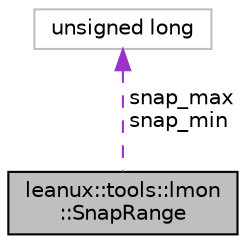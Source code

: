 digraph "leanux::tools::lmon::SnapRange"
{
 // LATEX_PDF_SIZE
  bgcolor="transparent";
  edge [fontname="Helvetica",fontsize="10",labelfontname="Helvetica",labelfontsize="10"];
  node [fontname="Helvetica",fontsize="10",shape=record];
  Node1 [label="leanux::tools::lmon\l::SnapRange",height=0.2,width=0.4,color="black", fillcolor="grey75", style="filled", fontcolor="black",tooltip=" "];
  Node2 -> Node1 [dir="back",color="darkorchid3",fontsize="10",style="dashed",label=" snap_max\nsnap_min" ,fontname="Helvetica"];
  Node2 [label="unsigned long",height=0.2,width=0.4,color="grey75",tooltip=" "];
}

